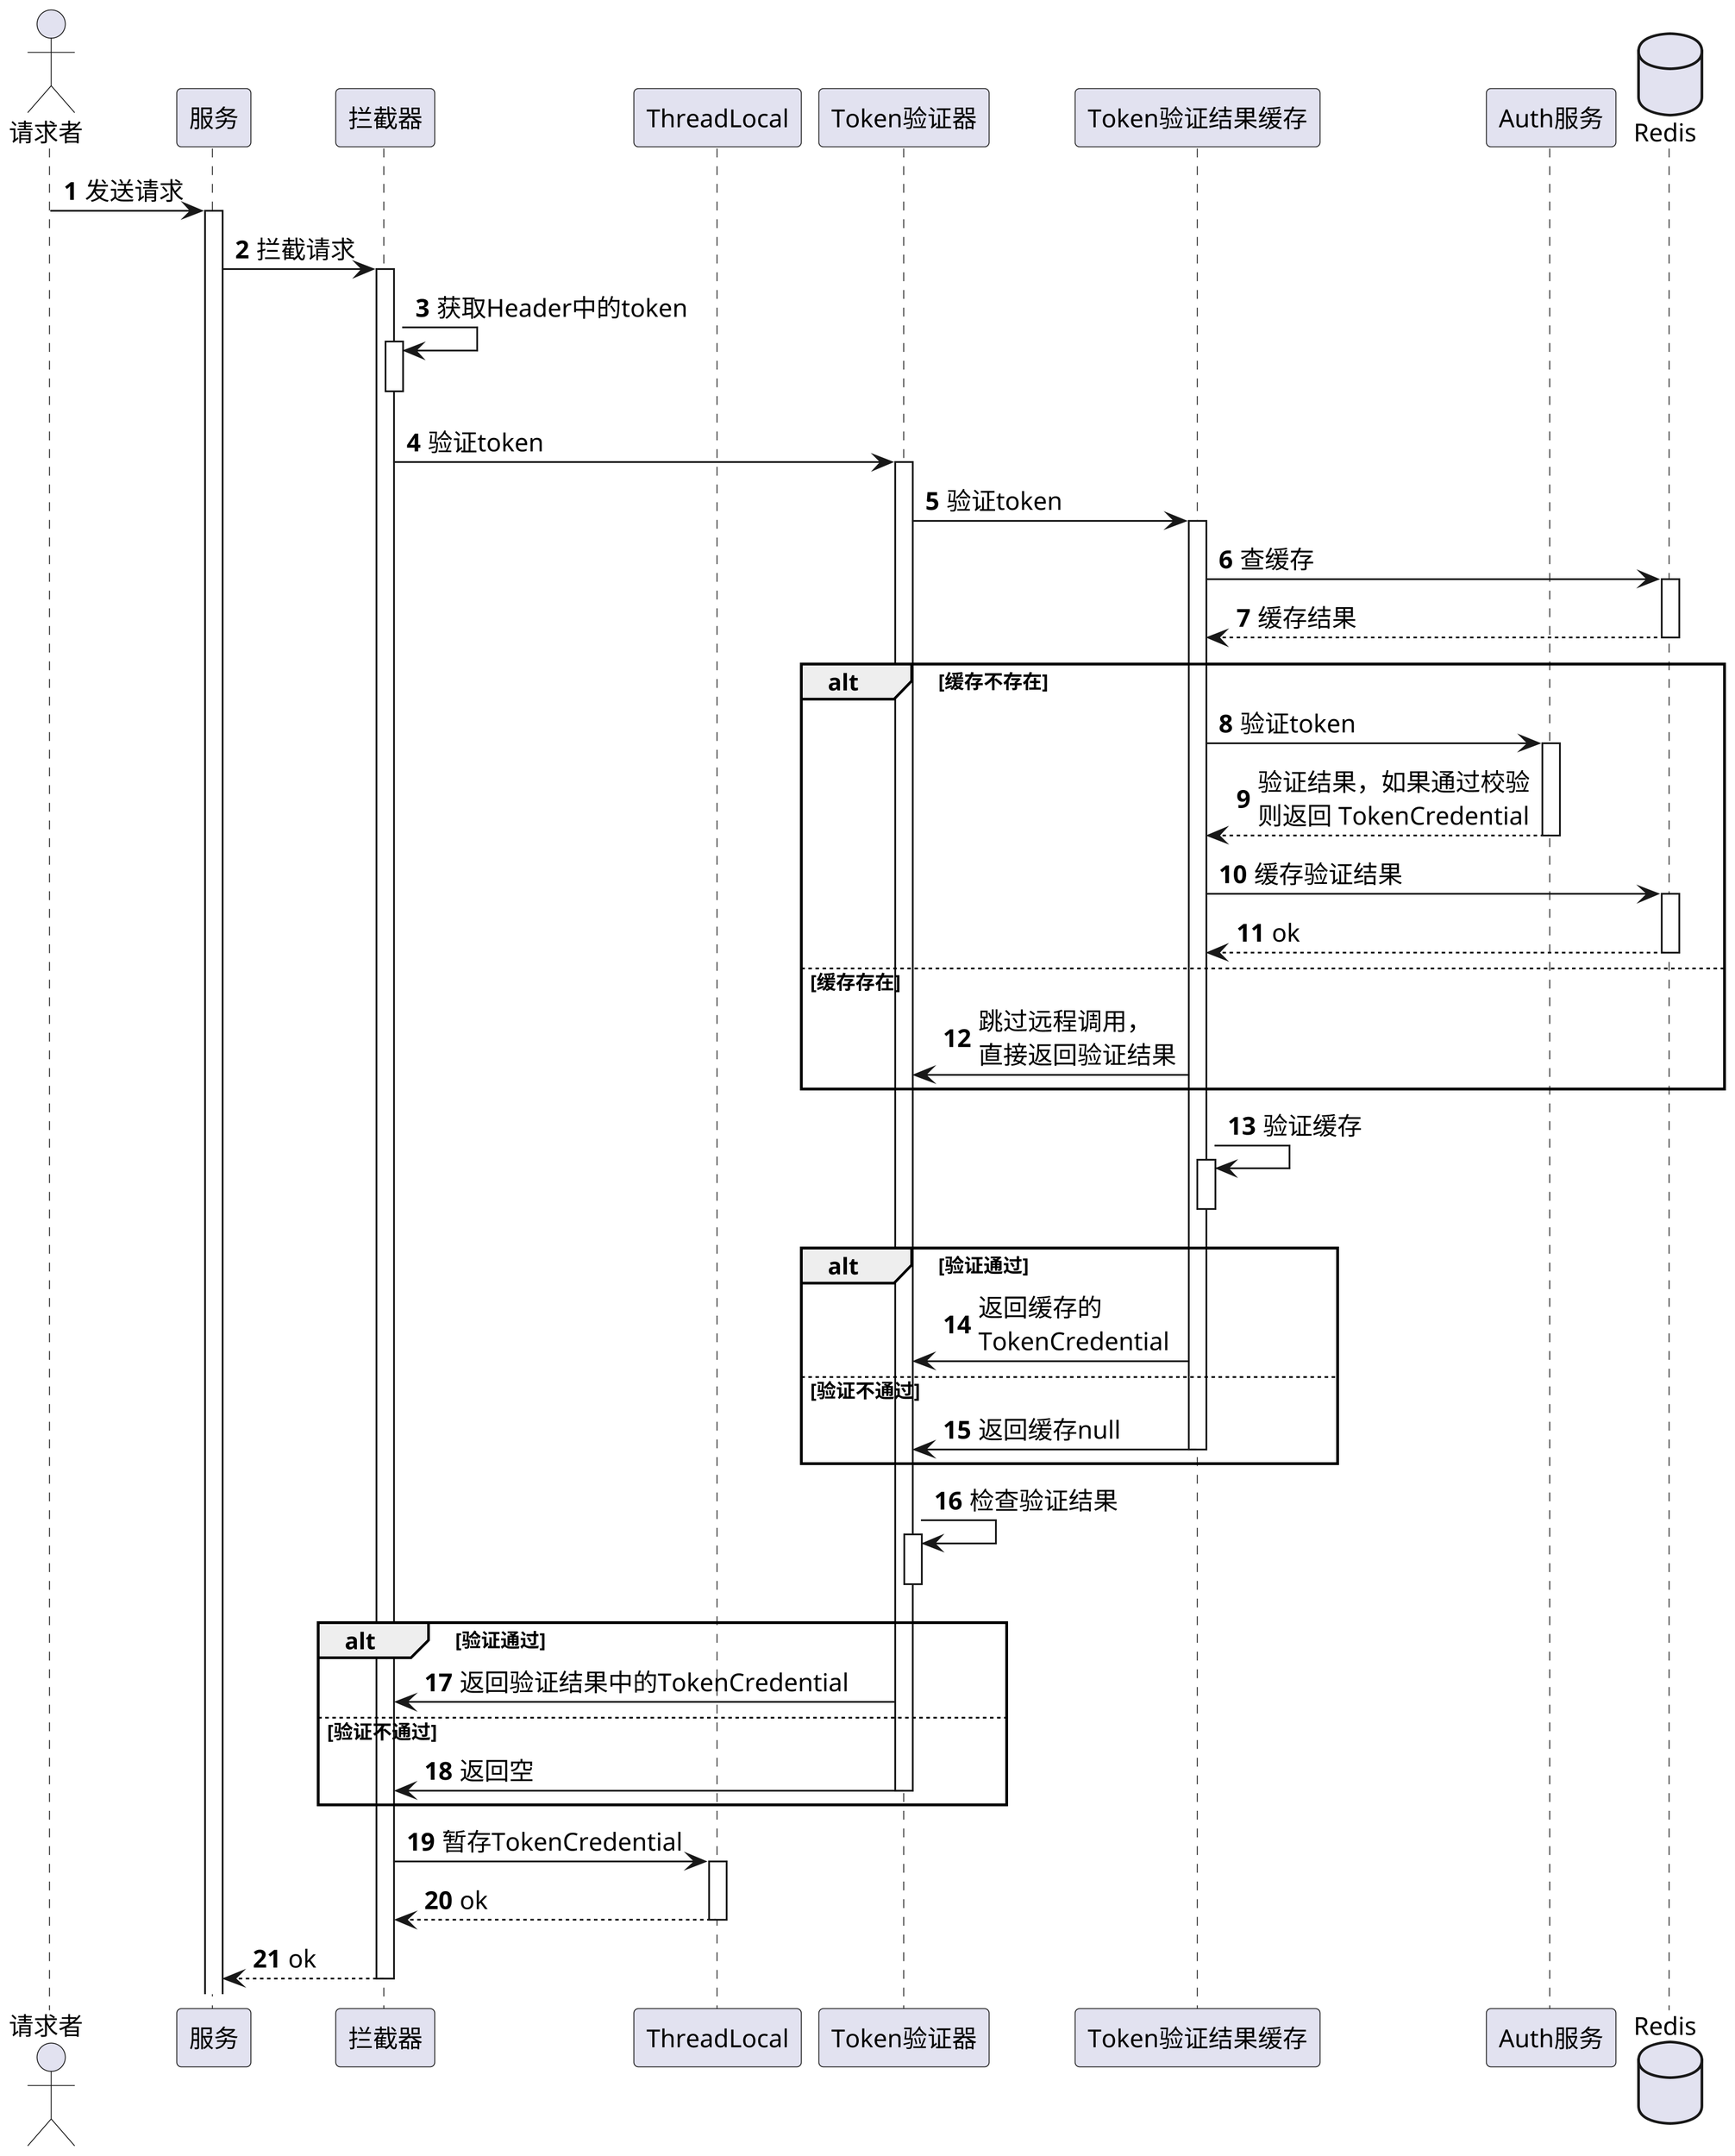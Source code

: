 @startuml
'https://plantuml.com/sequence-diagram

skinparam shadowing false
skinparam defaultFontName xfonts-wqy
skinparam dpi 300
skinparam activity  {
    DiamondFontSize 14
    ArrowFontSize 14
    FontSize 14
}
autonumber

actor 请求者 as Client
participant 服务 as Server
participant 拦截器 as HeaderInterceptor
participant ThreadLocal as ThreadLocal
participant Token验证器 as ICreentialVerifier
participant Token验证结果缓存 as ServerCredentialCacheHandler
participant Auth服务 as Auth
database Redis

Client -> Server++: 发送请求
Server -> HeaderInterceptor ++: 拦截请求
HeaderInterceptor -> HeaderInterceptor++--: 获取Header中的token
HeaderInterceptor -> ICreentialVerifier ++: 验证token
ICreentialVerifier -> ServerCredentialCacheHandler ++: 验证token
ServerCredentialCacheHandler -> Redis ++:查缓存
return 缓存结果

alt 缓存不存在
    ServerCredentialCacheHandler -> Auth++: 验证token
    return 验证结果，如果通过校验\n则返回 TokenCredential
    ServerCredentialCacheHandler -> Redis++:缓存验证结果
    return ok
else 缓存存在
    ICreentialVerifier <- ServerCredentialCacheHandler: 跳过远程调用，\n直接返回验证结果
end

ServerCredentialCacheHandler -> ServerCredentialCacheHandler ++--: 验证缓存
alt 验证通过
    ICreentialVerifier <- ServerCredentialCacheHandler: 返回缓存的\nTokenCredential
else 验证不通过
    ICreentialVerifier <- ServerCredentialCacheHandler--: 返回缓存null
end

ICreentialVerifier -> ICreentialVerifier++--: 检查验证结果
alt 验证通过
    HeaderInterceptor <- ICreentialVerifier: 返回验证结果中的TokenCredential
else 验证不通过
    HeaderInterceptor <- ICreentialVerifier --: 返回空
end

HeaderInterceptor -> ThreadLocal ++: 暂存TokenCredential
return ok
return ok

@enduml